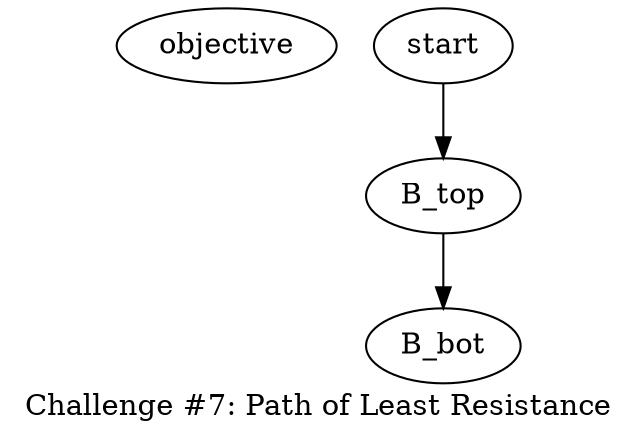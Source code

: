 /*  Challenge #1: Gravity
 *  Challenge #2: Re-entry
 *  Make all of the blue balls (and only the blue balls) reach the end.
 *
 *  Challenge #7: Path of Least Resistance
 *  Create a path for the blue balls to reach the output with only 6 ramps.
 *
 */


digraph Challenge01 {
    /*
    ** attributes
    */

    /*
    ** nodes
    */

    objective [
    ]

    /*
    ** edges
    */
    start -> B_top

    B_top -> B_bot


    /*
    ** graph attributes
    */
    graph [
        label="Challenge #1: Gravity"
        label="Challenge #2: Re-entry"
        label="Challenge #7: Path of Least Resistance"
    ]
}
